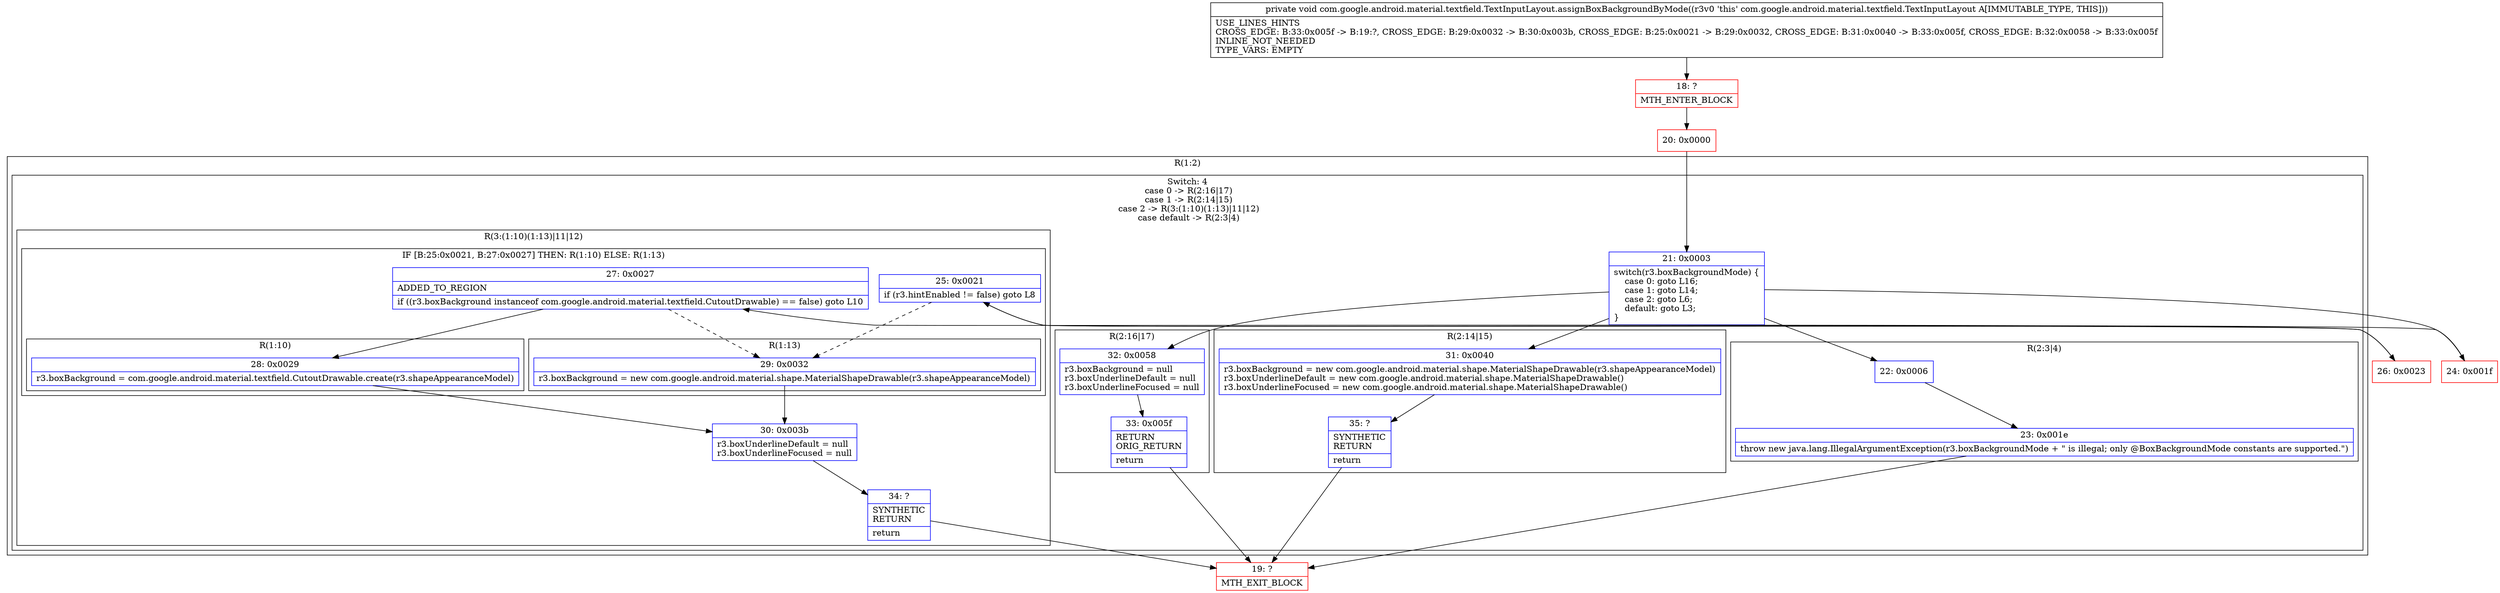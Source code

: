 digraph "CFG forcom.google.android.material.textfield.TextInputLayout.assignBoxBackgroundByMode()V" {
subgraph cluster_Region_743552713 {
label = "R(1:2)";
node [shape=record,color=blue];
subgraph cluster_SwitchRegion_407257604 {
label = "Switch: 4
 case 0 -> R(2:16|17)
 case 1 -> R(2:14|15)
 case 2 -> R(3:(1:10)(1:13)|11|12)
 case default -> R(2:3|4)";
node [shape=record,color=blue];
Node_21 [shape=record,label="{21\:\ 0x0003|switch(r3.boxBackgroundMode) \{\l    case 0: goto L16;\l    case 1: goto L14;\l    case 2: goto L6;\l    default: goto L3;\l\}\l}"];
subgraph cluster_Region_1295521368 {
label = "R(2:16|17)";
node [shape=record,color=blue];
Node_32 [shape=record,label="{32\:\ 0x0058|r3.boxBackground = null\lr3.boxUnderlineDefault = null\lr3.boxUnderlineFocused = null\l}"];
Node_33 [shape=record,label="{33\:\ 0x005f|RETURN\lORIG_RETURN\l|return\l}"];
}
subgraph cluster_Region_569371802 {
label = "R(2:14|15)";
node [shape=record,color=blue];
Node_31 [shape=record,label="{31\:\ 0x0040|r3.boxBackground = new com.google.android.material.shape.MaterialShapeDrawable(r3.shapeAppearanceModel)\lr3.boxUnderlineDefault = new com.google.android.material.shape.MaterialShapeDrawable()\lr3.boxUnderlineFocused = new com.google.android.material.shape.MaterialShapeDrawable()\l}"];
Node_35 [shape=record,label="{35\:\ ?|SYNTHETIC\lRETURN\l|return\l}"];
}
subgraph cluster_Region_2744720 {
label = "R(3:(1:10)(1:13)|11|12)";
node [shape=record,color=blue];
subgraph cluster_IfRegion_718652915 {
label = "IF [B:25:0x0021, B:27:0x0027] THEN: R(1:10) ELSE: R(1:13)";
node [shape=record,color=blue];
Node_25 [shape=record,label="{25\:\ 0x0021|if (r3.hintEnabled != false) goto L8\l}"];
Node_27 [shape=record,label="{27\:\ 0x0027|ADDED_TO_REGION\l|if ((r3.boxBackground instanceof com.google.android.material.textfield.CutoutDrawable) == false) goto L10\l}"];
subgraph cluster_Region_668113959 {
label = "R(1:10)";
node [shape=record,color=blue];
Node_28 [shape=record,label="{28\:\ 0x0029|r3.boxBackground = com.google.android.material.textfield.CutoutDrawable.create(r3.shapeAppearanceModel)\l}"];
}
subgraph cluster_Region_2038906747 {
label = "R(1:13)";
node [shape=record,color=blue];
Node_29 [shape=record,label="{29\:\ 0x0032|r3.boxBackground = new com.google.android.material.shape.MaterialShapeDrawable(r3.shapeAppearanceModel)\l}"];
}
}
Node_30 [shape=record,label="{30\:\ 0x003b|r3.boxUnderlineDefault = null\lr3.boxUnderlineFocused = null\l}"];
Node_34 [shape=record,label="{34\:\ ?|SYNTHETIC\lRETURN\l|return\l}"];
}
subgraph cluster_Region_913142970 {
label = "R(2:3|4)";
node [shape=record,color=blue];
Node_22 [shape=record,label="{22\:\ 0x0006}"];
Node_23 [shape=record,label="{23\:\ 0x001e|throw new java.lang.IllegalArgumentException(r3.boxBackgroundMode + \" is illegal; only @BoxBackgroundMode constants are supported.\")\l}"];
}
}
}
Node_18 [shape=record,color=red,label="{18\:\ ?|MTH_ENTER_BLOCK\l}"];
Node_20 [shape=record,color=red,label="{20\:\ 0x0000}"];
Node_19 [shape=record,color=red,label="{19\:\ ?|MTH_EXIT_BLOCK\l}"];
Node_24 [shape=record,color=red,label="{24\:\ 0x001f}"];
Node_26 [shape=record,color=red,label="{26\:\ 0x0023}"];
MethodNode[shape=record,label="{private void com.google.android.material.textfield.TextInputLayout.assignBoxBackgroundByMode((r3v0 'this' com.google.android.material.textfield.TextInputLayout A[IMMUTABLE_TYPE, THIS]))  | USE_LINES_HINTS\lCROSS_EDGE: B:33:0x005f \-\> B:19:?, CROSS_EDGE: B:29:0x0032 \-\> B:30:0x003b, CROSS_EDGE: B:25:0x0021 \-\> B:29:0x0032, CROSS_EDGE: B:31:0x0040 \-\> B:33:0x005f, CROSS_EDGE: B:32:0x0058 \-\> B:33:0x005f\lINLINE_NOT_NEEDED\lTYPE_VARS: EMPTY\l}"];
MethodNode -> Node_18;Node_21 -> Node_22;
Node_21 -> Node_24;
Node_21 -> Node_31;
Node_21 -> Node_32;
Node_32 -> Node_33;
Node_33 -> Node_19;
Node_31 -> Node_35;
Node_35 -> Node_19;
Node_25 -> Node_26;
Node_25 -> Node_29[style=dashed];
Node_27 -> Node_28;
Node_27 -> Node_29[style=dashed];
Node_28 -> Node_30;
Node_29 -> Node_30;
Node_30 -> Node_34;
Node_34 -> Node_19;
Node_22 -> Node_23;
Node_23 -> Node_19;
Node_18 -> Node_20;
Node_20 -> Node_21;
Node_24 -> Node_25;
Node_26 -> Node_27;
}

